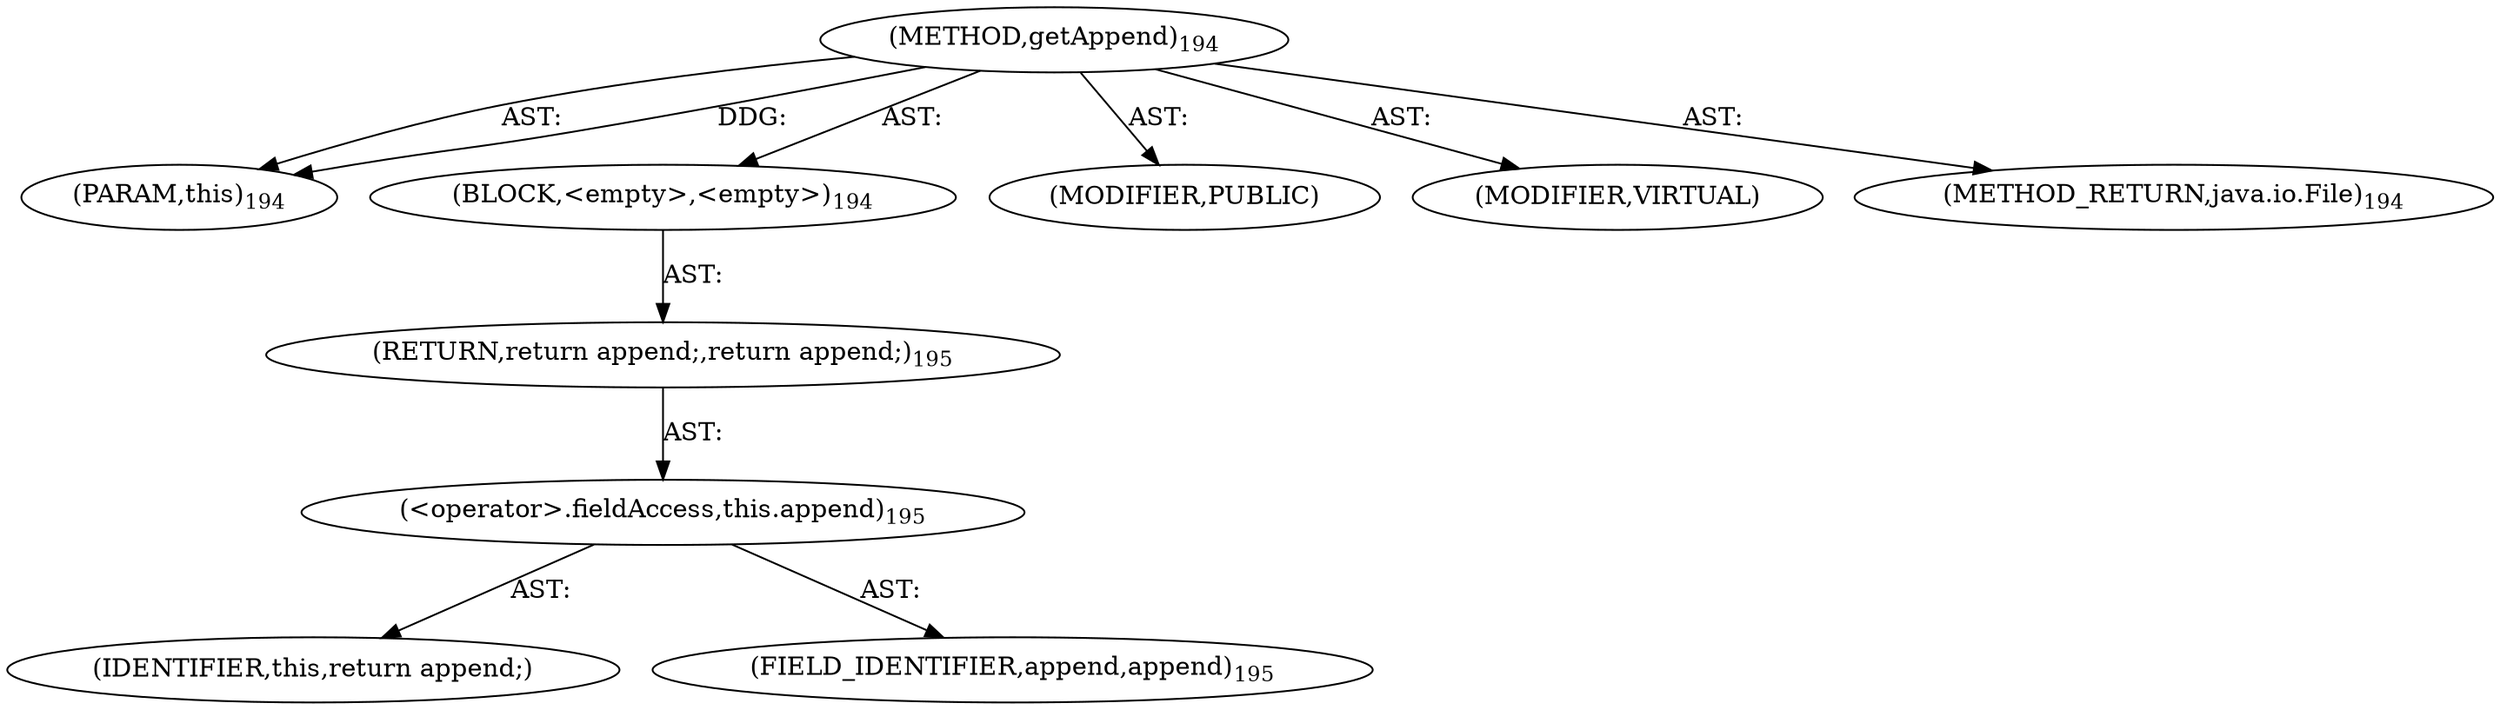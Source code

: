 digraph "getAppend" {  
"111669149702" [label = <(METHOD,getAppend)<SUB>194</SUB>> ]
"115964117003" [label = <(PARAM,this)<SUB>194</SUB>> ]
"25769803789" [label = <(BLOCK,&lt;empty&gt;,&lt;empty&gt;)<SUB>194</SUB>> ]
"146028888066" [label = <(RETURN,return append;,return append;)<SUB>195</SUB>> ]
"30064771121" [label = <(&lt;operator&gt;.fieldAccess,this.append)<SUB>195</SUB>> ]
"68719476776" [label = <(IDENTIFIER,this,return append;)> ]
"55834574863" [label = <(FIELD_IDENTIFIER,append,append)<SUB>195</SUB>> ]
"133143986192" [label = <(MODIFIER,PUBLIC)> ]
"133143986193" [label = <(MODIFIER,VIRTUAL)> ]
"128849018886" [label = <(METHOD_RETURN,java.io.File)<SUB>194</SUB>> ]
  "111669149702" -> "115964117003"  [ label = "AST: "] 
  "111669149702" -> "25769803789"  [ label = "AST: "] 
  "111669149702" -> "133143986192"  [ label = "AST: "] 
  "111669149702" -> "133143986193"  [ label = "AST: "] 
  "111669149702" -> "128849018886"  [ label = "AST: "] 
  "25769803789" -> "146028888066"  [ label = "AST: "] 
  "146028888066" -> "30064771121"  [ label = "AST: "] 
  "30064771121" -> "68719476776"  [ label = "AST: "] 
  "30064771121" -> "55834574863"  [ label = "AST: "] 
  "111669149702" -> "115964117003"  [ label = "DDG: "] 
}
